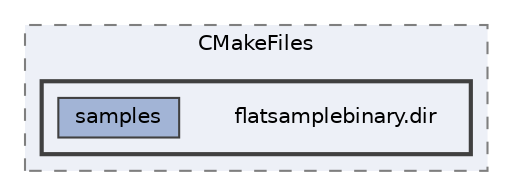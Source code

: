 digraph "flatbuffers/CMakeFiles/flatsamplebinary.dir"
{
 // LATEX_PDF_SIZE
  bgcolor="transparent";
  edge [fontname=Helvetica,fontsize=10,labelfontname=Helvetica,labelfontsize=10];
  node [fontname=Helvetica,fontsize=10,shape=box,height=0.2,width=0.4];
  compound=true
  subgraph clusterdir_cd5920ad33d5de1d0d90e7679e44dcf9 {
    graph [ bgcolor="#edf0f7", pencolor="grey50", label="CMakeFiles", fontname=Helvetica,fontsize=10 style="filled,dashed", URL="dir_cd5920ad33d5de1d0d90e7679e44dcf9.html",tooltip=""]
  subgraph clusterdir_6957c5998e5cfde3870547430f86a128 {
    graph [ bgcolor="#edf0f7", pencolor="grey25", label="", fontname=Helvetica,fontsize=10 style="filled,bold", URL="dir_6957c5998e5cfde3870547430f86a128.html",tooltip=""]
    dir_6957c5998e5cfde3870547430f86a128 [shape=plaintext, label="flatsamplebinary.dir"];
  dir_4a5e3b24a039515e9a936de17d026a74 [label="samples", fillcolor="#a2b4d6", color="grey25", style="filled", URL="dir_4a5e3b24a039515e9a936de17d026a74.html",tooltip=""];
  }
  }
}
